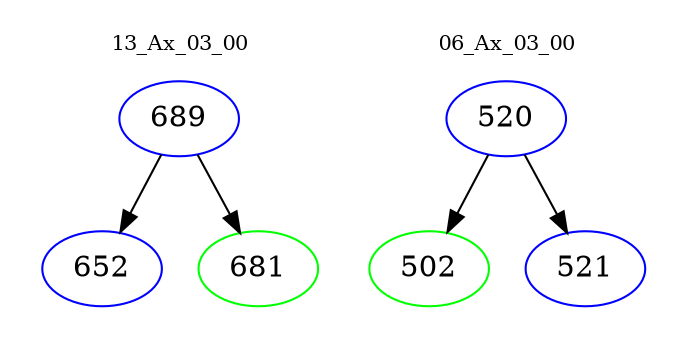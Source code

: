 digraph{
subgraph cluster_0 {
color = white
label = "13_Ax_03_00";
fontsize=10;
T0_689 [label="689", color="blue"]
T0_689 -> T0_652 [color="black"]
T0_652 [label="652", color="blue"]
T0_689 -> T0_681 [color="black"]
T0_681 [label="681", color="green"]
}
subgraph cluster_1 {
color = white
label = "06_Ax_03_00";
fontsize=10;
T1_520 [label="520", color="blue"]
T1_520 -> T1_502 [color="black"]
T1_502 [label="502", color="green"]
T1_520 -> T1_521 [color="black"]
T1_521 [label="521", color="blue"]
}
}
